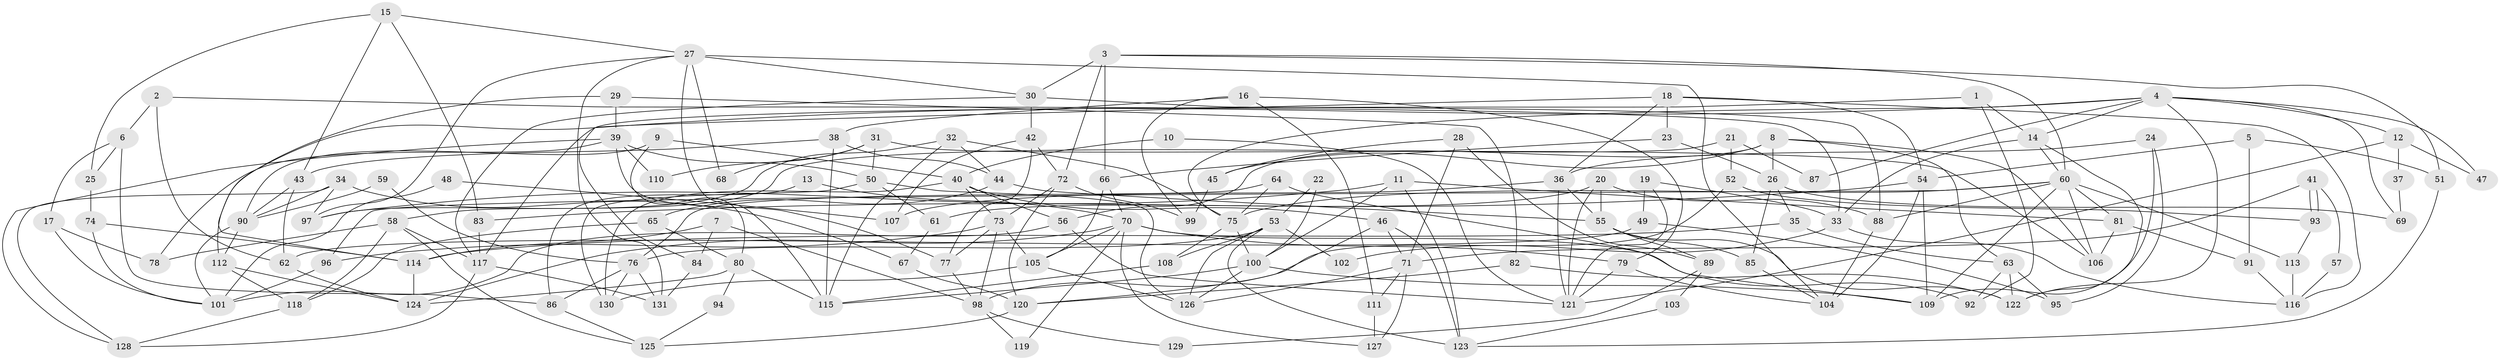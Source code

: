 // coarse degree distribution, {5: 0.27472527472527475, 4: 0.15384615384615385, 2: 0.12087912087912088, 3: 0.24175824175824176, 6: 0.0989010989010989, 7: 0.04395604395604396, 8: 0.04395604395604396, 10: 0.01098901098901099, 11: 0.01098901098901099}
// Generated by graph-tools (version 1.1) at 2025/53/03/04/25 21:53:13]
// undirected, 131 vertices, 262 edges
graph export_dot {
graph [start="1"]
  node [color=gray90,style=filled];
  1;
  2;
  3;
  4;
  5;
  6;
  7;
  8;
  9;
  10;
  11;
  12;
  13;
  14;
  15;
  16;
  17;
  18;
  19;
  20;
  21;
  22;
  23;
  24;
  25;
  26;
  27;
  28;
  29;
  30;
  31;
  32;
  33;
  34;
  35;
  36;
  37;
  38;
  39;
  40;
  41;
  42;
  43;
  44;
  45;
  46;
  47;
  48;
  49;
  50;
  51;
  52;
  53;
  54;
  55;
  56;
  57;
  58;
  59;
  60;
  61;
  62;
  63;
  64;
  65;
  66;
  67;
  68;
  69;
  70;
  71;
  72;
  73;
  74;
  75;
  76;
  77;
  78;
  79;
  80;
  81;
  82;
  83;
  84;
  85;
  86;
  87;
  88;
  89;
  90;
  91;
  92;
  93;
  94;
  95;
  96;
  97;
  98;
  99;
  100;
  101;
  102;
  103;
  104;
  105;
  106;
  107;
  108;
  109;
  110;
  111;
  112;
  113;
  114;
  115;
  116;
  117;
  118;
  119;
  120;
  121;
  122;
  123;
  124;
  125;
  126;
  127;
  128;
  129;
  130;
  131;
  1 -- 92;
  1 -- 117;
  1 -- 14;
  2 -- 6;
  2 -- 33;
  2 -- 62;
  3 -- 72;
  3 -- 66;
  3 -- 30;
  3 -- 51;
  3 -- 60;
  4 -- 75;
  4 -- 122;
  4 -- 12;
  4 -- 14;
  4 -- 47;
  4 -- 69;
  4 -- 87;
  4 -- 112;
  5 -- 54;
  5 -- 51;
  5 -- 91;
  6 -- 86;
  6 -- 17;
  6 -- 25;
  7 -- 98;
  7 -- 114;
  7 -- 84;
  8 -- 26;
  8 -- 63;
  8 -- 45;
  8 -- 56;
  8 -- 106;
  9 -- 90;
  9 -- 40;
  9 -- 80;
  10 -- 121;
  10 -- 40;
  11 -- 100;
  11 -- 81;
  11 -- 97;
  11 -- 123;
  12 -- 121;
  12 -- 37;
  12 -- 47;
  13 -- 86;
  13 -- 70;
  14 -- 33;
  14 -- 60;
  14 -- 122;
  15 -- 27;
  15 -- 43;
  15 -- 25;
  15 -- 83;
  16 -- 79;
  16 -- 38;
  16 -- 99;
  16 -- 111;
  17 -- 101;
  17 -- 78;
  18 -- 84;
  18 -- 36;
  18 -- 23;
  18 -- 54;
  18 -- 116;
  19 -- 33;
  19 -- 121;
  19 -- 49;
  20 -- 88;
  20 -- 121;
  20 -- 55;
  20 -- 61;
  21 -- 58;
  21 -- 52;
  21 -- 87;
  22 -- 53;
  22 -- 100;
  23 -- 66;
  23 -- 26;
  24 -- 109;
  24 -- 36;
  24 -- 95;
  25 -- 74;
  26 -- 85;
  26 -- 35;
  26 -- 69;
  27 -- 115;
  27 -- 30;
  27 -- 68;
  27 -- 97;
  27 -- 104;
  27 -- 131;
  28 -- 45;
  28 -- 71;
  28 -- 89;
  29 -- 82;
  29 -- 39;
  29 -- 114;
  30 -- 117;
  30 -- 42;
  30 -- 88;
  31 -- 50;
  31 -- 106;
  31 -- 68;
  31 -- 110;
  32 -- 75;
  32 -- 97;
  32 -- 44;
  32 -- 115;
  33 -- 116;
  33 -- 102;
  34 -- 97;
  34 -- 128;
  34 -- 67;
  34 -- 90;
  35 -- 114;
  35 -- 63;
  36 -- 121;
  36 -- 55;
  36 -- 107;
  37 -- 69;
  38 -- 43;
  38 -- 115;
  38 -- 44;
  39 -- 50;
  39 -- 77;
  39 -- 78;
  39 -- 110;
  39 -- 128;
  40 -- 130;
  40 -- 56;
  40 -- 46;
  40 -- 73;
  41 -- 71;
  41 -- 93;
  41 -- 93;
  41 -- 57;
  42 -- 72;
  42 -- 77;
  42 -- 107;
  43 -- 90;
  43 -- 62;
  44 -- 55;
  44 -- 65;
  45 -- 99;
  46 -- 123;
  46 -- 71;
  46 -- 120;
  48 -- 101;
  48 -- 107;
  49 -- 95;
  49 -- 62;
  50 -- 130;
  50 -- 126;
  50 -- 61;
  51 -- 123;
  52 -- 98;
  52 -- 93;
  53 -- 108;
  53 -- 126;
  53 -- 76;
  53 -- 102;
  53 -- 123;
  54 -- 104;
  54 -- 83;
  54 -- 109;
  55 -- 85;
  55 -- 89;
  55 -- 122;
  56 -- 101;
  56 -- 121;
  57 -- 116;
  58 -- 117;
  58 -- 118;
  58 -- 78;
  58 -- 125;
  59 -- 76;
  59 -- 90;
  60 -- 75;
  60 -- 81;
  60 -- 88;
  60 -- 96;
  60 -- 106;
  60 -- 109;
  60 -- 113;
  61 -- 67;
  62 -- 124;
  63 -- 122;
  63 -- 92;
  63 -- 95;
  64 -- 109;
  64 -- 75;
  64 -- 76;
  65 -- 118;
  65 -- 80;
  66 -- 70;
  66 -- 105;
  67 -- 120;
  70 -- 124;
  70 -- 105;
  70 -- 79;
  70 -- 92;
  70 -- 119;
  70 -- 127;
  71 -- 111;
  71 -- 126;
  71 -- 127;
  72 -- 120;
  72 -- 73;
  72 -- 99;
  73 -- 96;
  73 -- 77;
  73 -- 98;
  73 -- 105;
  74 -- 114;
  74 -- 101;
  75 -- 100;
  75 -- 108;
  76 -- 86;
  76 -- 130;
  76 -- 131;
  77 -- 98;
  79 -- 104;
  79 -- 121;
  80 -- 94;
  80 -- 115;
  80 -- 124;
  81 -- 106;
  81 -- 91;
  82 -- 122;
  82 -- 120;
  83 -- 117;
  84 -- 131;
  85 -- 104;
  86 -- 125;
  88 -- 104;
  89 -- 103;
  89 -- 129;
  90 -- 112;
  90 -- 101;
  91 -- 116;
  93 -- 113;
  94 -- 125;
  96 -- 101;
  98 -- 119;
  98 -- 129;
  100 -- 109;
  100 -- 115;
  100 -- 126;
  103 -- 123;
  105 -- 126;
  105 -- 130;
  108 -- 115;
  111 -- 127;
  112 -- 124;
  112 -- 118;
  113 -- 116;
  114 -- 124;
  117 -- 131;
  117 -- 128;
  118 -- 128;
  120 -- 125;
}
